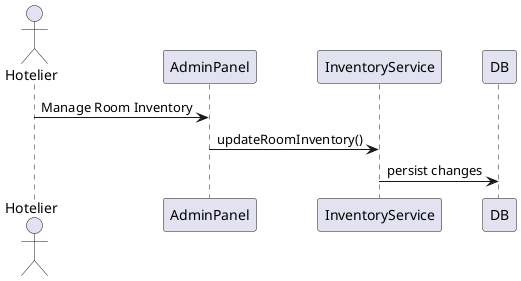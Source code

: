 @startuml
actor Hotelier
participant AdminPanel
participant InventoryService
participant DB

Hotelier -> AdminPanel: Manage Room Inventory
AdminPanel -> InventoryService: updateRoomInventory()
InventoryService -> DB: persist changes
@enduml
